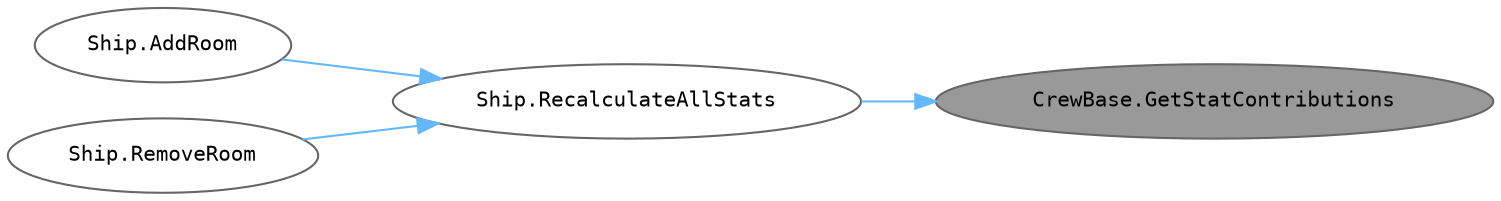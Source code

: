 digraph "CrewBase.GetStatContributions"
{
 // INTERACTIVE_SVG=YES
 // LATEX_PDF_SIZE
  bgcolor="transparent";
  edge [fontname=Helvetica,fontsize=10,labelfontname=Helvetica,labelfontsize=10];
  node [fontname=Helvetica,fontsize=10,fontname=Consolas fontsize=10 style=filled height=0.2 width=0.4 margin=0.1];
  rankdir="RL";
  Node1 [id="Node000001",label="CrewBase.GetStatContributions",height=0.2,width=0.4,color="gray40", fillcolor="grey60", style="filled", fontcolor="black",tooltip="선원이 함선 스탯에 기여하는 수치를 반환합니다. 예: 산소 소모량 등."];
  Node1 -> Node2 [id="edge1_Node000001_Node000002",dir="back",color="steelblue1",style="solid",tooltip=" "];
  Node2 [id="Node000002",label="Ship.RecalculateAllStats",height=0.2,width=0.4,color="grey40", fillcolor="white", style="filled",URL="$class_ship.html#a8f3f2bdca106f32f2d4c2b3f892a139f",tooltip="현재 함선의 모든 스탯을 다시 계산합니다. 방, 시스템, 선원의 기여도를 반영합니다."];
  Node2 -> Node3 [id="edge2_Node000002_Node000003",dir="back",color="steelblue1",style="solid",tooltip=" "];
  Node3 [id="Node000003",label="Ship.AddRoom",height=0.2,width=0.4,color="grey40", fillcolor="white", style="filled",URL="$class_ship.html#a49933abe7fdaac6c26deeb0e90a9046d",tooltip="룸을 해당 위치에 배치하고 관련 정보를 갱신합니다."];
  Node2 -> Node4 [id="edge3_Node000002_Node000004",dir="back",color="steelblue1",style="solid",tooltip=" "];
  Node4 [id="Node000004",label="Ship.RemoveRoom",height=0.2,width=0.4,color="grey40", fillcolor="white", style="filled",URL="$class_ship.html#ae75b7654ffda7bb8096c0054cdacc8b0",tooltip="지정한 룸을 함선에서 제거합니다."];
}
